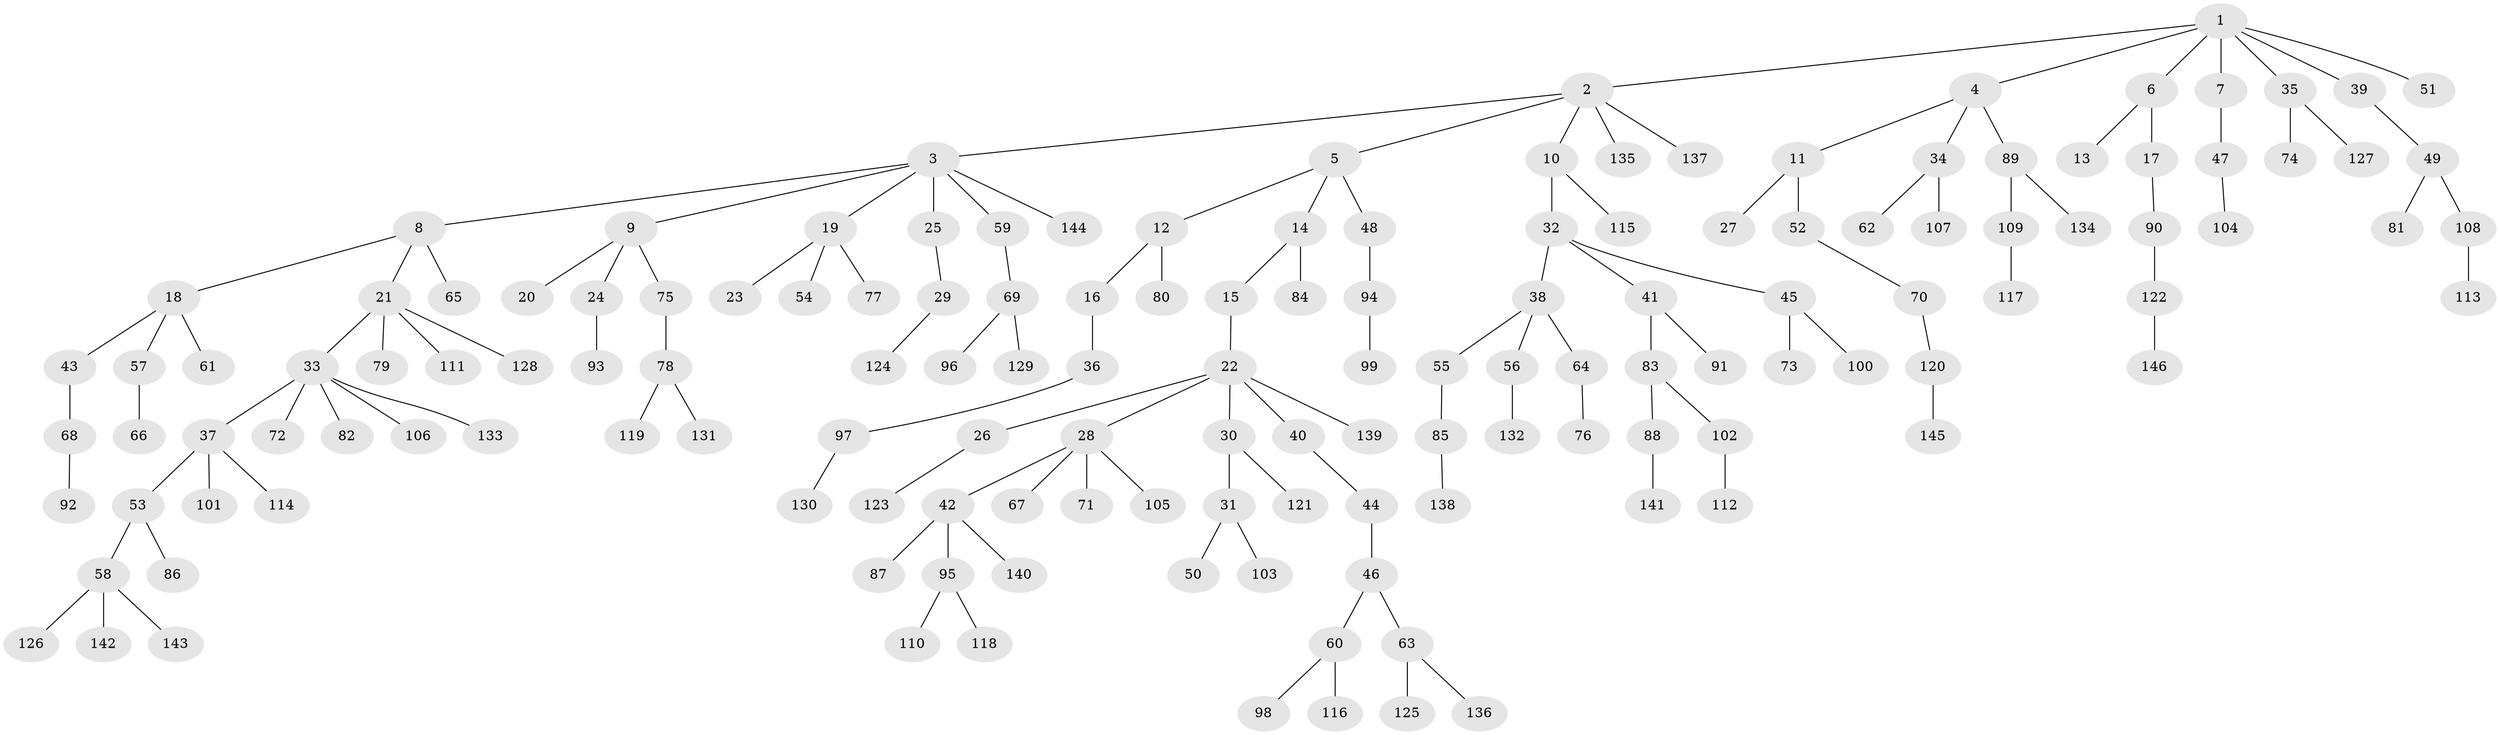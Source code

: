 // Generated by graph-tools (version 1.1) at 2025/26/03/09/25 03:26:33]
// undirected, 146 vertices, 145 edges
graph export_dot {
graph [start="1"]
  node [color=gray90,style=filled];
  1;
  2;
  3;
  4;
  5;
  6;
  7;
  8;
  9;
  10;
  11;
  12;
  13;
  14;
  15;
  16;
  17;
  18;
  19;
  20;
  21;
  22;
  23;
  24;
  25;
  26;
  27;
  28;
  29;
  30;
  31;
  32;
  33;
  34;
  35;
  36;
  37;
  38;
  39;
  40;
  41;
  42;
  43;
  44;
  45;
  46;
  47;
  48;
  49;
  50;
  51;
  52;
  53;
  54;
  55;
  56;
  57;
  58;
  59;
  60;
  61;
  62;
  63;
  64;
  65;
  66;
  67;
  68;
  69;
  70;
  71;
  72;
  73;
  74;
  75;
  76;
  77;
  78;
  79;
  80;
  81;
  82;
  83;
  84;
  85;
  86;
  87;
  88;
  89;
  90;
  91;
  92;
  93;
  94;
  95;
  96;
  97;
  98;
  99;
  100;
  101;
  102;
  103;
  104;
  105;
  106;
  107;
  108;
  109;
  110;
  111;
  112;
  113;
  114;
  115;
  116;
  117;
  118;
  119;
  120;
  121;
  122;
  123;
  124;
  125;
  126;
  127;
  128;
  129;
  130;
  131;
  132;
  133;
  134;
  135;
  136;
  137;
  138;
  139;
  140;
  141;
  142;
  143;
  144;
  145;
  146;
  1 -- 2;
  1 -- 4;
  1 -- 6;
  1 -- 7;
  1 -- 35;
  1 -- 39;
  1 -- 51;
  2 -- 3;
  2 -- 5;
  2 -- 10;
  2 -- 135;
  2 -- 137;
  3 -- 8;
  3 -- 9;
  3 -- 19;
  3 -- 25;
  3 -- 59;
  3 -- 144;
  4 -- 11;
  4 -- 34;
  4 -- 89;
  5 -- 12;
  5 -- 14;
  5 -- 48;
  6 -- 13;
  6 -- 17;
  7 -- 47;
  8 -- 18;
  8 -- 21;
  8 -- 65;
  9 -- 20;
  9 -- 24;
  9 -- 75;
  10 -- 32;
  10 -- 115;
  11 -- 27;
  11 -- 52;
  12 -- 16;
  12 -- 80;
  14 -- 15;
  14 -- 84;
  15 -- 22;
  16 -- 36;
  17 -- 90;
  18 -- 43;
  18 -- 57;
  18 -- 61;
  19 -- 23;
  19 -- 54;
  19 -- 77;
  21 -- 33;
  21 -- 79;
  21 -- 111;
  21 -- 128;
  22 -- 26;
  22 -- 28;
  22 -- 30;
  22 -- 40;
  22 -- 139;
  24 -- 93;
  25 -- 29;
  26 -- 123;
  28 -- 42;
  28 -- 67;
  28 -- 71;
  28 -- 105;
  29 -- 124;
  30 -- 31;
  30 -- 121;
  31 -- 50;
  31 -- 103;
  32 -- 38;
  32 -- 41;
  32 -- 45;
  33 -- 37;
  33 -- 72;
  33 -- 82;
  33 -- 106;
  33 -- 133;
  34 -- 62;
  34 -- 107;
  35 -- 74;
  35 -- 127;
  36 -- 97;
  37 -- 53;
  37 -- 101;
  37 -- 114;
  38 -- 55;
  38 -- 56;
  38 -- 64;
  39 -- 49;
  40 -- 44;
  41 -- 83;
  41 -- 91;
  42 -- 87;
  42 -- 95;
  42 -- 140;
  43 -- 68;
  44 -- 46;
  45 -- 73;
  45 -- 100;
  46 -- 60;
  46 -- 63;
  47 -- 104;
  48 -- 94;
  49 -- 81;
  49 -- 108;
  52 -- 70;
  53 -- 58;
  53 -- 86;
  55 -- 85;
  56 -- 132;
  57 -- 66;
  58 -- 126;
  58 -- 142;
  58 -- 143;
  59 -- 69;
  60 -- 98;
  60 -- 116;
  63 -- 125;
  63 -- 136;
  64 -- 76;
  68 -- 92;
  69 -- 96;
  69 -- 129;
  70 -- 120;
  75 -- 78;
  78 -- 119;
  78 -- 131;
  83 -- 88;
  83 -- 102;
  85 -- 138;
  88 -- 141;
  89 -- 109;
  89 -- 134;
  90 -- 122;
  94 -- 99;
  95 -- 110;
  95 -- 118;
  97 -- 130;
  102 -- 112;
  108 -- 113;
  109 -- 117;
  120 -- 145;
  122 -- 146;
}
